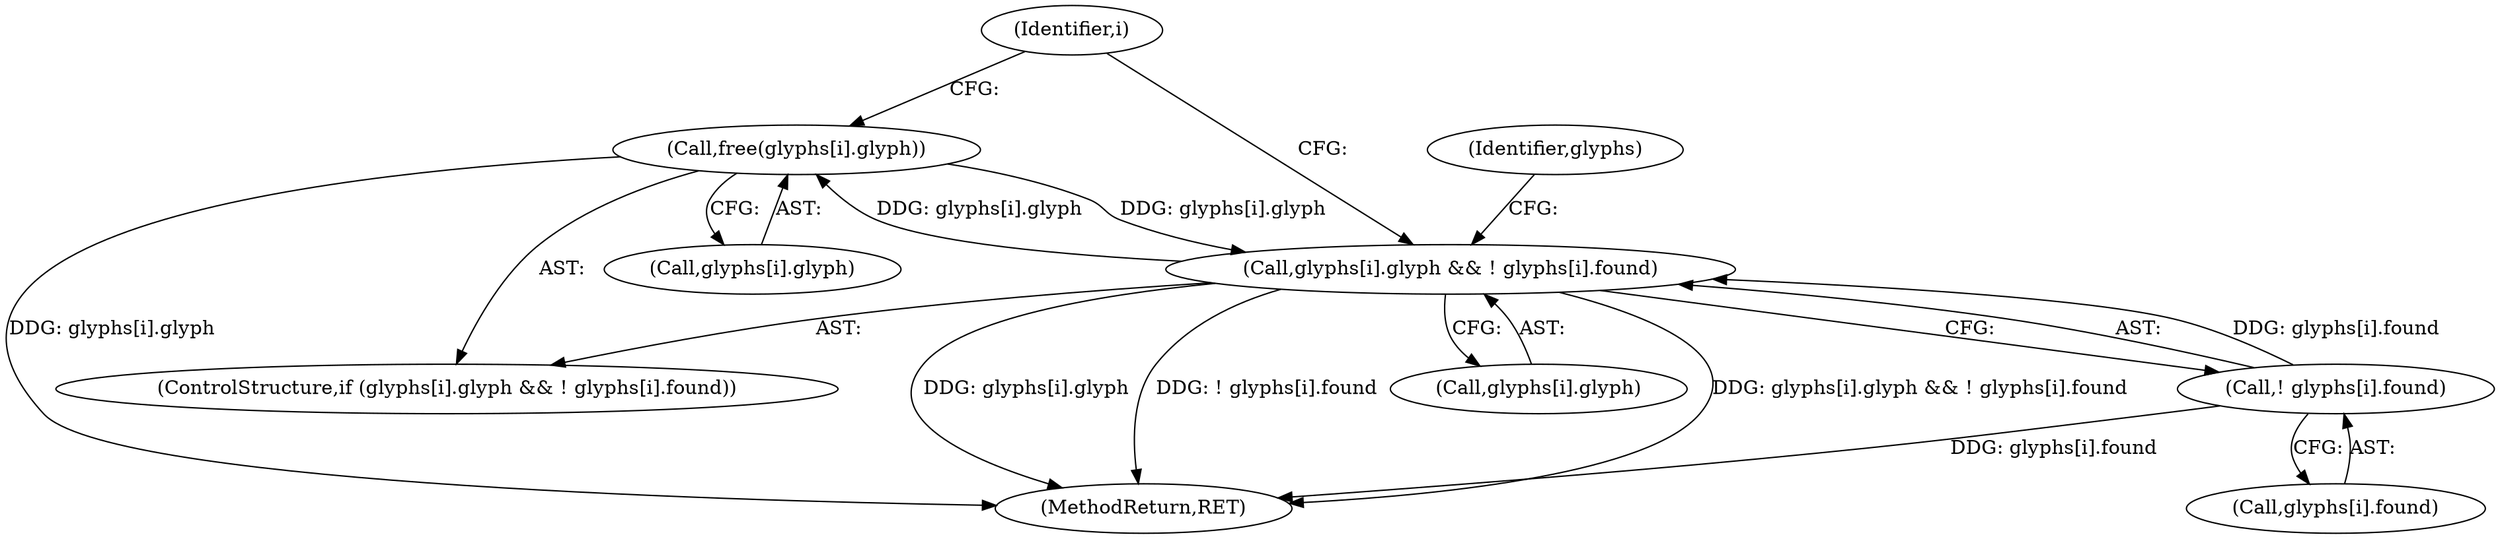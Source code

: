 digraph "0_xserver_5725849a1b427cd4a72b84e57f211edb35838718@API" {
"1000684" [label="(Call,free(glyphs[i].glyph))"];
"1000672" [label="(Call,glyphs[i].glyph && ! glyphs[i].found)"];
"1000684" [label="(Call,free(glyphs[i].glyph))"];
"1000678" [label="(Call,! glyphs[i].found)"];
"1000670" [label="(Identifier,i)"];
"1000672" [label="(Call,glyphs[i].glyph && ! glyphs[i].found)"];
"1000671" [label="(ControlStructure,if (glyphs[i].glyph && ! glyphs[i].found))"];
"1000685" [label="(Call,glyphs[i].glyph)"];
"1000678" [label="(Call,! glyphs[i].found)"];
"1000698" [label="(MethodReturn,RET)"];
"1000687" [label="(Identifier,glyphs)"];
"1000679" [label="(Call,glyphs[i].found)"];
"1000673" [label="(Call,glyphs[i].glyph)"];
"1000684" [label="(Call,free(glyphs[i].glyph))"];
"1000684" -> "1000671"  [label="AST: "];
"1000684" -> "1000685"  [label="CFG: "];
"1000685" -> "1000684"  [label="AST: "];
"1000670" -> "1000684"  [label="CFG: "];
"1000684" -> "1000698"  [label="DDG: glyphs[i].glyph"];
"1000684" -> "1000672"  [label="DDG: glyphs[i].glyph"];
"1000672" -> "1000684"  [label="DDG: glyphs[i].glyph"];
"1000672" -> "1000671"  [label="AST: "];
"1000672" -> "1000673"  [label="CFG: "];
"1000672" -> "1000678"  [label="CFG: "];
"1000673" -> "1000672"  [label="AST: "];
"1000678" -> "1000672"  [label="AST: "];
"1000687" -> "1000672"  [label="CFG: "];
"1000670" -> "1000672"  [label="CFG: "];
"1000672" -> "1000698"  [label="DDG: ! glyphs[i].found"];
"1000672" -> "1000698"  [label="DDG: glyphs[i].glyph && ! glyphs[i].found"];
"1000672" -> "1000698"  [label="DDG: glyphs[i].glyph"];
"1000678" -> "1000672"  [label="DDG: glyphs[i].found"];
"1000678" -> "1000679"  [label="CFG: "];
"1000679" -> "1000678"  [label="AST: "];
"1000678" -> "1000698"  [label="DDG: glyphs[i].found"];
}

